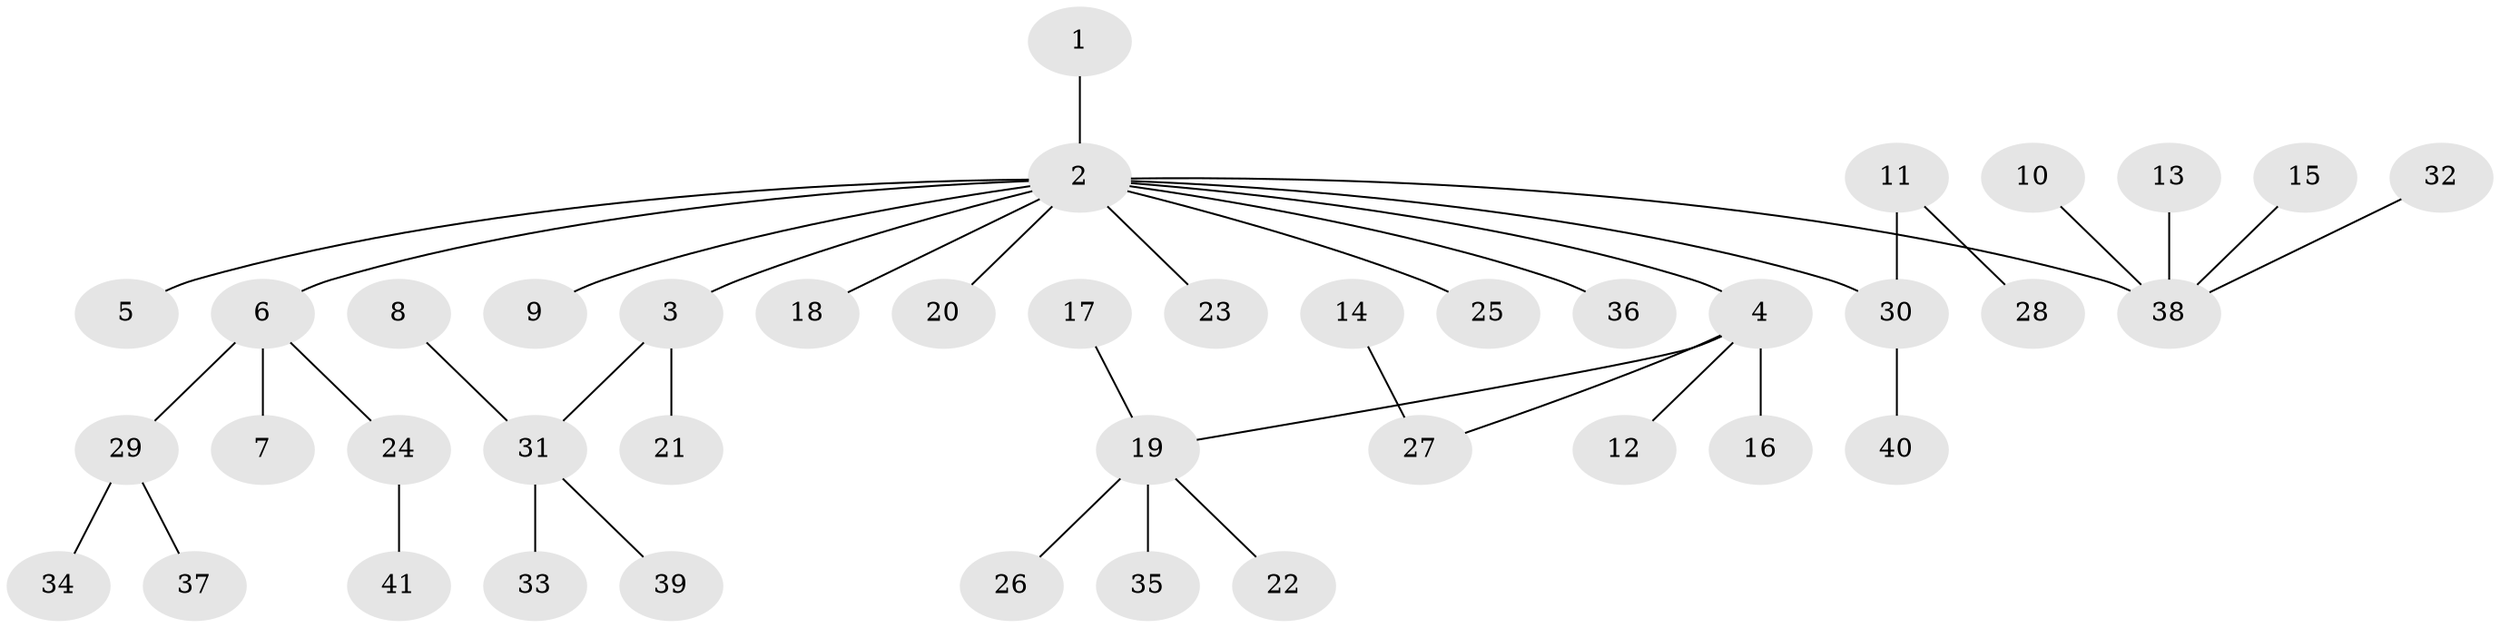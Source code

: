 // original degree distribution, {7: 0.012345679012345678, 6: 0.024691358024691357, 3: 0.12345679012345678, 1: 0.5061728395061729, 4: 0.06172839506172839, 5: 0.024691358024691357, 2: 0.24691358024691357}
// Generated by graph-tools (version 1.1) at 2025/50/03/09/25 03:50:18]
// undirected, 41 vertices, 40 edges
graph export_dot {
graph [start="1"]
  node [color=gray90,style=filled];
  1;
  2;
  3;
  4;
  5;
  6;
  7;
  8;
  9;
  10;
  11;
  12;
  13;
  14;
  15;
  16;
  17;
  18;
  19;
  20;
  21;
  22;
  23;
  24;
  25;
  26;
  27;
  28;
  29;
  30;
  31;
  32;
  33;
  34;
  35;
  36;
  37;
  38;
  39;
  40;
  41;
  1 -- 2 [weight=1.0];
  2 -- 3 [weight=1.0];
  2 -- 4 [weight=1.0];
  2 -- 5 [weight=1.0];
  2 -- 6 [weight=1.0];
  2 -- 9 [weight=1.0];
  2 -- 18 [weight=1.0];
  2 -- 20 [weight=1.0];
  2 -- 23 [weight=1.0];
  2 -- 25 [weight=1.0];
  2 -- 30 [weight=1.0];
  2 -- 36 [weight=1.0];
  2 -- 38 [weight=1.0];
  3 -- 21 [weight=1.0];
  3 -- 31 [weight=1.0];
  4 -- 12 [weight=1.0];
  4 -- 16 [weight=1.0];
  4 -- 19 [weight=1.0];
  4 -- 27 [weight=1.0];
  6 -- 7 [weight=1.0];
  6 -- 24 [weight=1.0];
  6 -- 29 [weight=1.0];
  8 -- 31 [weight=1.0];
  10 -- 38 [weight=1.0];
  11 -- 28 [weight=1.0];
  11 -- 30 [weight=1.0];
  13 -- 38 [weight=1.0];
  14 -- 27 [weight=1.0];
  15 -- 38 [weight=1.0];
  17 -- 19 [weight=1.0];
  19 -- 22 [weight=1.0];
  19 -- 26 [weight=1.0];
  19 -- 35 [weight=1.0];
  24 -- 41 [weight=1.0];
  29 -- 34 [weight=1.0];
  29 -- 37 [weight=1.0];
  30 -- 40 [weight=1.0];
  31 -- 33 [weight=1.0];
  31 -- 39 [weight=1.0];
  32 -- 38 [weight=1.0];
}
